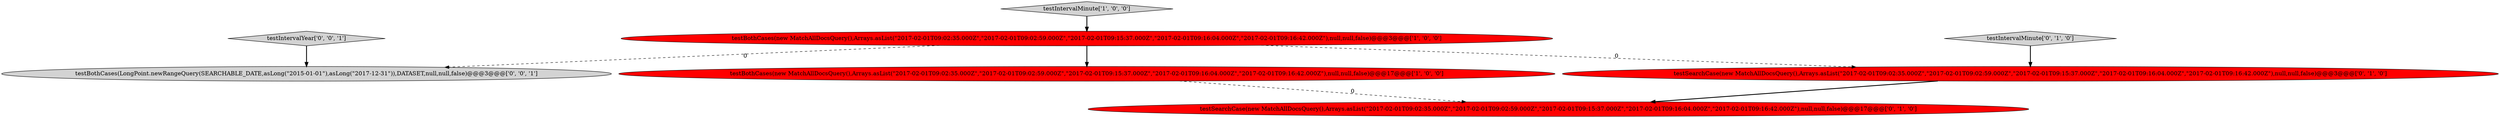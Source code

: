 digraph {
7 [style = filled, label = "testBothCases(LongPoint.newRangeQuery(SEARCHABLE_DATE,asLong(\"2015-01-01\"),asLong(\"2017-12-31\")),DATASET,null,null,false)@@@3@@@['0', '0', '1']", fillcolor = lightgray, shape = ellipse image = "AAA0AAABBB3BBB"];
0 [style = filled, label = "testBothCases(new MatchAllDocsQuery(),Arrays.asList(\"2017-02-01T09:02:35.000Z\",\"2017-02-01T09:02:59.000Z\",\"2017-02-01T09:15:37.000Z\",\"2017-02-01T09:16:04.000Z\",\"2017-02-01T09:16:42.000Z\"),null,null,false)@@@17@@@['1', '0', '0']", fillcolor = red, shape = ellipse image = "AAA1AAABBB1BBB"];
4 [style = filled, label = "testSearchCase(new MatchAllDocsQuery(),Arrays.asList(\"2017-02-01T09:02:35.000Z\",\"2017-02-01T09:02:59.000Z\",\"2017-02-01T09:15:37.000Z\",\"2017-02-01T09:16:04.000Z\",\"2017-02-01T09:16:42.000Z\"),null,null,false)@@@17@@@['0', '1', '0']", fillcolor = red, shape = ellipse image = "AAA1AAABBB2BBB"];
5 [style = filled, label = "testSearchCase(new MatchAllDocsQuery(),Arrays.asList(\"2017-02-01T09:02:35.000Z\",\"2017-02-01T09:02:59.000Z\",\"2017-02-01T09:15:37.000Z\",\"2017-02-01T09:16:04.000Z\",\"2017-02-01T09:16:42.000Z\"),null,null,false)@@@3@@@['0', '1', '0']", fillcolor = red, shape = ellipse image = "AAA1AAABBB2BBB"];
6 [style = filled, label = "testIntervalYear['0', '0', '1']", fillcolor = lightgray, shape = diamond image = "AAA0AAABBB3BBB"];
1 [style = filled, label = "testBothCases(new MatchAllDocsQuery(),Arrays.asList(\"2017-02-01T09:02:35.000Z\",\"2017-02-01T09:02:59.000Z\",\"2017-02-01T09:15:37.000Z\",\"2017-02-01T09:16:04.000Z\",\"2017-02-01T09:16:42.000Z\"),null,null,false)@@@3@@@['1', '0', '0']", fillcolor = red, shape = ellipse image = "AAA1AAABBB1BBB"];
2 [style = filled, label = "testIntervalMinute['1', '0', '0']", fillcolor = lightgray, shape = diamond image = "AAA0AAABBB1BBB"];
3 [style = filled, label = "testIntervalMinute['0', '1', '0']", fillcolor = lightgray, shape = diamond image = "AAA0AAABBB2BBB"];
3->5 [style = bold, label=""];
0->4 [style = dashed, label="0"];
1->0 [style = bold, label=""];
1->5 [style = dashed, label="0"];
1->7 [style = dashed, label="0"];
6->7 [style = bold, label=""];
2->1 [style = bold, label=""];
5->4 [style = bold, label=""];
}
